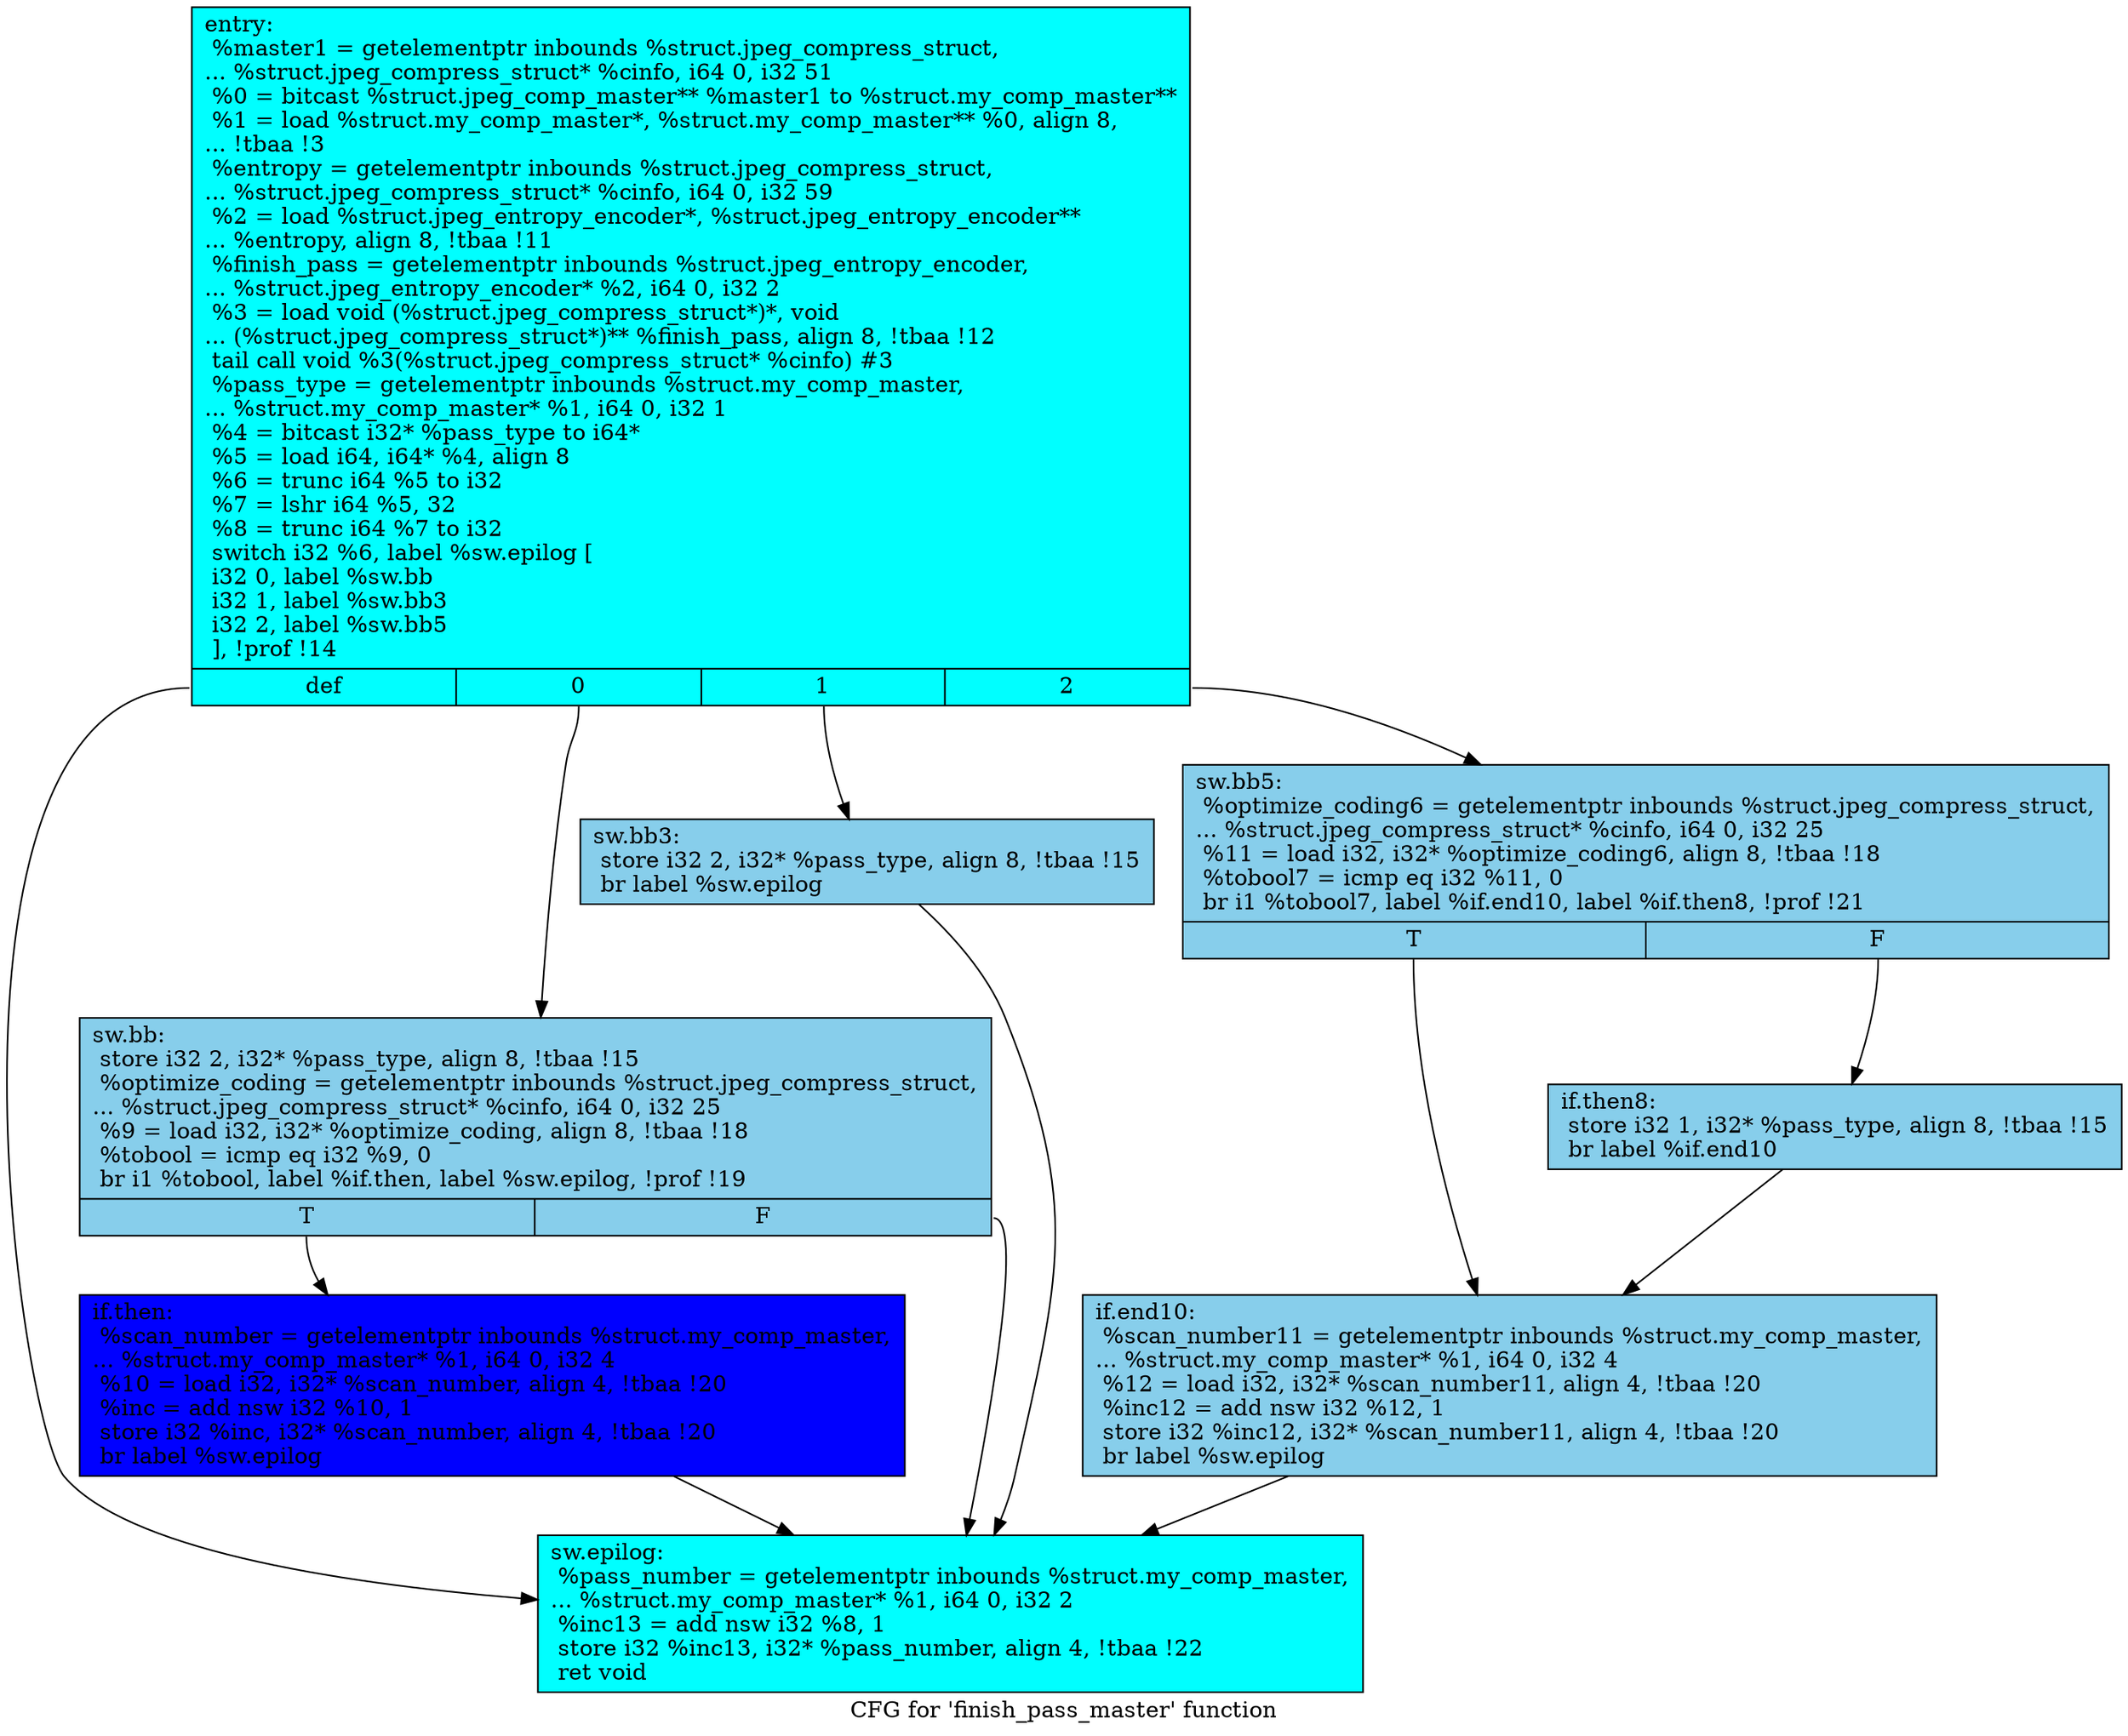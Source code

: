 digraph "CFG for 'finish_pass_master' function" {
	label="CFG for 'finish_pass_master' function";

	Node0x61c8b60 [shape=record, style = filled, fillcolor = cyan, label="{entry:\l  %master1 = getelementptr inbounds %struct.jpeg_compress_struct,\l... %struct.jpeg_compress_struct* %cinfo, i64 0, i32 51\l  %0 = bitcast %struct.jpeg_comp_master** %master1 to %struct.my_comp_master**\l  %1 = load %struct.my_comp_master*, %struct.my_comp_master** %0, align 8,\l... !tbaa !3\l  %entropy = getelementptr inbounds %struct.jpeg_compress_struct,\l... %struct.jpeg_compress_struct* %cinfo, i64 0, i32 59\l  %2 = load %struct.jpeg_entropy_encoder*, %struct.jpeg_entropy_encoder**\l... %entropy, align 8, !tbaa !11\l  %finish_pass = getelementptr inbounds %struct.jpeg_entropy_encoder,\l... %struct.jpeg_entropy_encoder* %2, i64 0, i32 2\l  %3 = load void (%struct.jpeg_compress_struct*)*, void\l... (%struct.jpeg_compress_struct*)** %finish_pass, align 8, !tbaa !12\l  tail call void %3(%struct.jpeg_compress_struct* %cinfo) #3\l  %pass_type = getelementptr inbounds %struct.my_comp_master,\l... %struct.my_comp_master* %1, i64 0, i32 1\l  %4 = bitcast i32* %pass_type to i64*\l  %5 = load i64, i64* %4, align 8\l  %6 = trunc i64 %5 to i32\l  %7 = lshr i64 %5, 32\l  %8 = trunc i64 %7 to i32\l  switch i32 %6, label %sw.epilog [\l    i32 0, label %sw.bb\l    i32 1, label %sw.bb3\l    i32 2, label %sw.bb5\l  ], !prof !14\l|{<s0>def|<s1>0|<s2>1|<s3>2}}"];
	Node0x61c8b60:s0 -> Node0x6223a20;
	Node0x61c8b60:s1 -> Node0x6223d00;
	Node0x61c8b60:s2 -> Node0x6223db0;
	Node0x61c8b60:s3 -> Node0x6223e80;
	Node0x6223d00 [shape=record, style = filled, fillcolor = skyblue, label="{sw.bb:                                            \l  store i32 2, i32* %pass_type, align 8, !tbaa !15\l  %optimize_coding = getelementptr inbounds %struct.jpeg_compress_struct,\l... %struct.jpeg_compress_struct* %cinfo, i64 0, i32 25\l  %9 = load i32, i32* %optimize_coding, align 8, !tbaa !18\l  %tobool = icmp eq i32 %9, 0\l  br i1 %tobool, label %if.then, label %sw.epilog, !prof !19\l|{<s0>T|<s1>F}}"];
	Node0x6223d00:s0 -> Node0x62243a0;
	Node0x6223d00:s1 -> Node0x6223a20;
	Node0x62243a0 [shape=record, style = filled, fillcolor = blue, label="{if.then:                                          \l  %scan_number = getelementptr inbounds %struct.my_comp_master,\l... %struct.my_comp_master* %1, i64 0, i32 4\l  %10 = load i32, i32* %scan_number, align 4, !tbaa !20\l  %inc = add nsw i32 %10, 1\l  store i32 %inc, i32* %scan_number, align 4, !tbaa !20\l  br label %sw.epilog\l}"];
	Node0x62243a0 -> Node0x6223a20;
	Node0x6223db0 [shape=record, style = filled, fillcolor = skyblue, label="{sw.bb3:                                           \l  store i32 2, i32* %pass_type, align 8, !tbaa !15\l  br label %sw.epilog\l}"];
	Node0x6223db0 -> Node0x6223a20;
	Node0x6223e80 [shape=record, style = filled, fillcolor = skyblue, label="{sw.bb5:                                           \l  %optimize_coding6 = getelementptr inbounds %struct.jpeg_compress_struct,\l... %struct.jpeg_compress_struct* %cinfo, i64 0, i32 25\l  %11 = load i32, i32* %optimize_coding6, align 8, !tbaa !18\l  %tobool7 = icmp eq i32 %11, 0\l  br i1 %tobool7, label %if.end10, label %if.then8, !prof !21\l|{<s0>T|<s1>F}}"];
	Node0x6223e80:s0 -> Node0x6224a60;
	Node0x6223e80:s1 -> Node0x6224b10;
	Node0x6224b10 [shape=record, style = filled, fillcolor = skyblue, label="{if.then8:                                         \l  store i32 1, i32* %pass_type, align 8, !tbaa !15\l  br label %if.end10\l}"];
	Node0x6224b10 -> Node0x6224a60;
	Node0x6224a60 [shape=record, style = filled, fillcolor = skyblue, label="{if.end10:                                         \l  %scan_number11 = getelementptr inbounds %struct.my_comp_master,\l... %struct.my_comp_master* %1, i64 0, i32 4\l  %12 = load i32, i32* %scan_number11, align 4, !tbaa !20\l  %inc12 = add nsw i32 %12, 1\l  store i32 %inc12, i32* %scan_number11, align 4, !tbaa !20\l  br label %sw.epilog\l}"];
	Node0x6224a60 -> Node0x6223a20;
	Node0x6223a20 [shape=record, style = filled, fillcolor = cyan, label="{sw.epilog:                                        \l  %pass_number = getelementptr inbounds %struct.my_comp_master,\l... %struct.my_comp_master* %1, i64 0, i32 2\l  %inc13 = add nsw i32 %8, 1\l  store i32 %inc13, i32* %pass_number, align 4, !tbaa !22\l  ret void\l}"];
}
